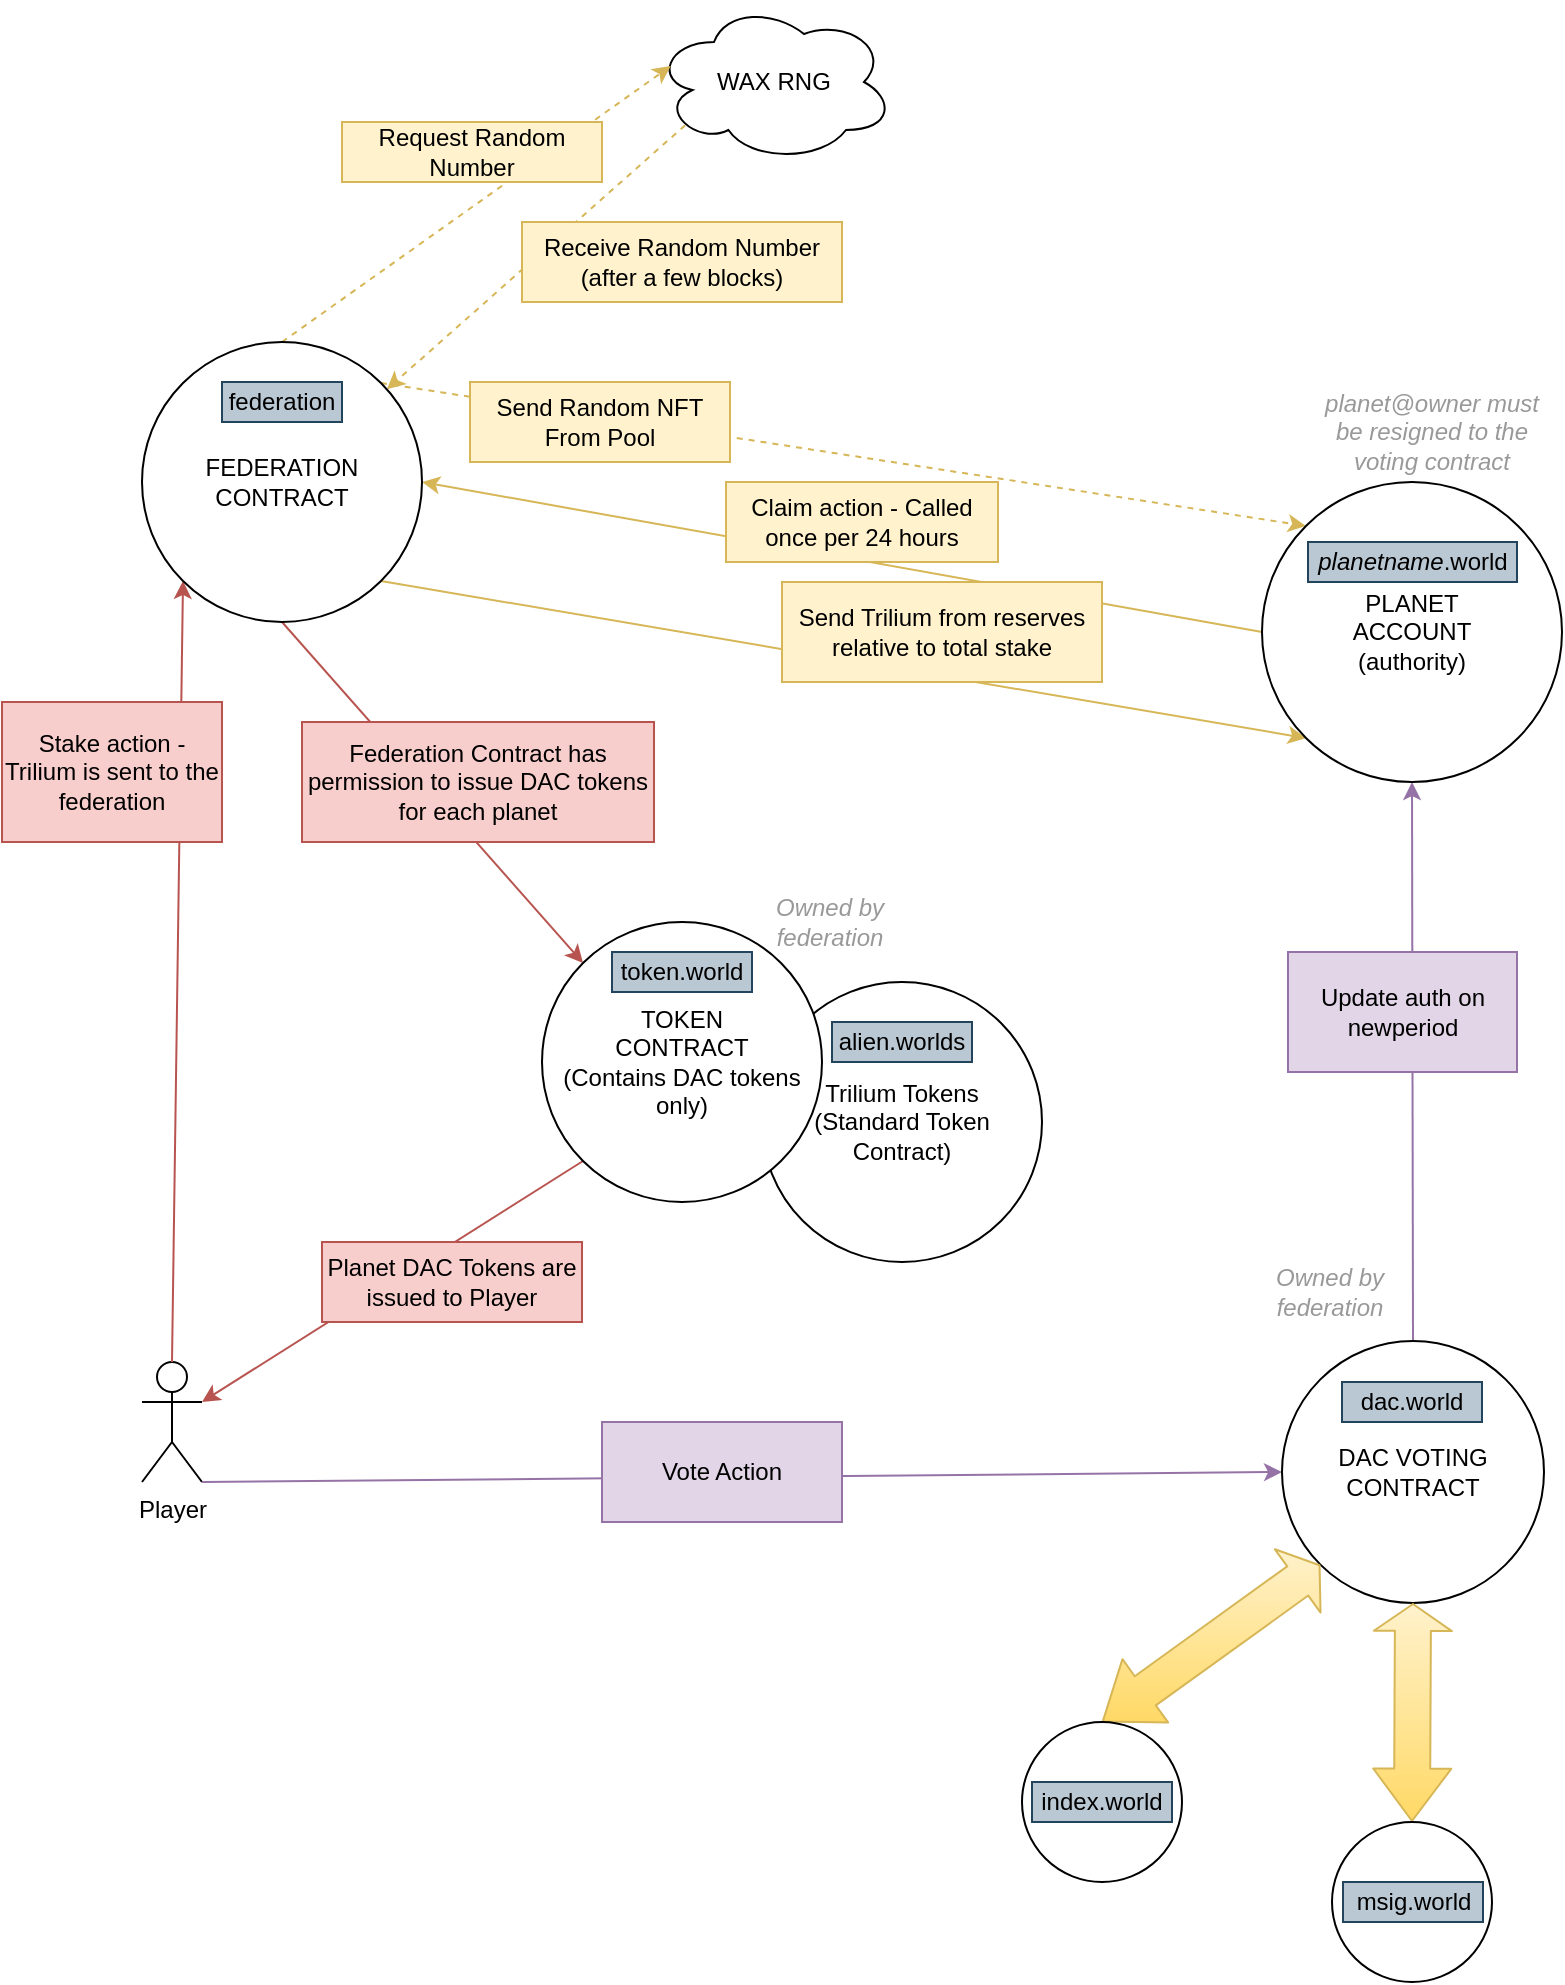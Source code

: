 <mxfile version="12.9.10" type="device"><diagram id="C5RBs43oDa-KdzZeNtuy" name="Page-1"><mxGraphModel dx="1194" dy="751" grid="1" gridSize="10" guides="1" tooltips="1" connect="1" arrows="1" fold="1" page="1" pageScale="1" pageWidth="827" pageHeight="1169" math="0" shadow="0"><root><mxCell id="WIyWlLk6GJQsqaUBKTNV-0"/><mxCell id="WIyWlLk6GJQsqaUBKTNV-1" parent="WIyWlLk6GJQsqaUBKTNV-0"/><mxCell id="J0jpHVUbgSggmHtj_Ecq-12" value="" style="group" vertex="1" connectable="0" parent="WIyWlLk6GJQsqaUBKTNV-1"><mxGeometry x="400" y="600" width="140" height="140" as="geometry"/></mxCell><mxCell id="J0jpHVUbgSggmHtj_Ecq-10" value="Trilium Tokens&lt;br&gt;(Standard Token Contract)" style="ellipse;whiteSpace=wrap;html=1;aspect=fixed;" vertex="1" parent="J0jpHVUbgSggmHtj_Ecq-12"><mxGeometry width="140" height="140" as="geometry"/></mxCell><mxCell id="J0jpHVUbgSggmHtj_Ecq-11" value="alien.worlds" style="text;html=1;strokeColor=#23445d;fillColor=#bac8d3;align=center;verticalAlign=middle;whiteSpace=wrap;rounded=0;" vertex="1" parent="J0jpHVUbgSggmHtj_Ecq-12"><mxGeometry x="35" y="20" width="70" height="20" as="geometry"/></mxCell><mxCell id="LPSPJqgll8IY42moUedL-3" value="Player" style="shape=umlActor;verticalLabelPosition=bottom;labelBackgroundColor=#ffffff;verticalAlign=top;html=1;outlineConnect=0;" parent="WIyWlLk6GJQsqaUBKTNV-1" vertex="1"><mxGeometry x="90" y="790" width="30" height="60" as="geometry"/></mxCell><mxCell id="LPSPJqgll8IY42moUedL-7" value="" style="endArrow=classic;html=1;exitX=0.5;exitY=0;exitDx=0;exitDy=0;exitPerimeter=0;entryX=0;entryY=1;entryDx=0;entryDy=0;fillColor=#f8cecc;strokeColor=#b85450;" parent="WIyWlLk6GJQsqaUBKTNV-1" source="LPSPJqgll8IY42moUedL-3" target="LPSPJqgll8IY42moUedL-2" edge="1"><mxGeometry width="50" height="50" relative="1" as="geometry"><mxPoint x="360" y="630" as="sourcePoint"/><mxPoint x="410" y="580" as="targetPoint"/></mxGeometry></mxCell><mxCell id="LPSPJqgll8IY42moUedL-8" value="Stake action - Trilium is sent to the federation" style="text;html=1;strokeColor=#b85450;fillColor=#f8cecc;align=center;verticalAlign=middle;whiteSpace=wrap;rounded=0;" parent="WIyWlLk6GJQsqaUBKTNV-1" vertex="1"><mxGeometry x="20" y="460" width="110" height="70" as="geometry"/></mxCell><mxCell id="LPSPJqgll8IY42moUedL-9" value="" style="endArrow=classic;html=1;entryX=0;entryY=0;entryDx=0;entryDy=0;exitX=0.5;exitY=1;exitDx=0;exitDy=0;fillColor=#f8cecc;strokeColor=#b85450;" parent="WIyWlLk6GJQsqaUBKTNV-1" source="LPSPJqgll8IY42moUedL-2" target="LPSPJqgll8IY42moUedL-1" edge="1"><mxGeometry width="50" height="50" relative="1" as="geometry"><mxPoint x="360" y="630" as="sourcePoint"/><mxPoint x="410" y="580" as="targetPoint"/></mxGeometry></mxCell><mxCell id="LPSPJqgll8IY42moUedL-10" value="Federation Contract has permission to issue DAC tokens for each planet" style="text;html=1;strokeColor=#b85450;fillColor=#f8cecc;align=center;verticalAlign=middle;whiteSpace=wrap;rounded=0;" parent="WIyWlLk6GJQsqaUBKTNV-1" vertex="1"><mxGeometry x="170" y="470" width="176" height="60" as="geometry"/></mxCell><mxCell id="LPSPJqgll8IY42moUedL-11" value="" style="endArrow=classic;html=1;entryX=1;entryY=0.333;entryDx=0;entryDy=0;entryPerimeter=0;exitX=0;exitY=1;exitDx=0;exitDy=0;fillColor=#f8cecc;strokeColor=#b85450;" parent="WIyWlLk6GJQsqaUBKTNV-1" source="LPSPJqgll8IY42moUedL-1" target="LPSPJqgll8IY42moUedL-3" edge="1"><mxGeometry width="50" height="50" relative="1" as="geometry"><mxPoint x="360" y="630" as="sourcePoint"/><mxPoint x="410" y="580" as="targetPoint"/></mxGeometry></mxCell><mxCell id="LPSPJqgll8IY42moUedL-12" value="Planet DAC Tokens are issued to Player" style="text;html=1;strokeColor=#b85450;fillColor=#f8cecc;align=center;verticalAlign=middle;whiteSpace=wrap;rounded=0;" parent="WIyWlLk6GJQsqaUBKTNV-1" vertex="1"><mxGeometry x="180" y="730" width="130" height="40" as="geometry"/></mxCell><mxCell id="LPSPJqgll8IY42moUedL-14" value="" style="endArrow=classic;html=1;exitX=1;exitY=1;exitDx=0;exitDy=0;exitPerimeter=0;entryX=0;entryY=0.5;entryDx=0;entryDy=0;fillColor=#e1d5e7;strokeColor=#9673a6;" parent="WIyWlLk6GJQsqaUBKTNV-1" source="LPSPJqgll8IY42moUedL-3" target="LPSPJqgll8IY42moUedL-13" edge="1"><mxGeometry width="50" height="50" relative="1" as="geometry"><mxPoint x="360" y="630" as="sourcePoint"/><mxPoint x="410" y="580" as="targetPoint"/></mxGeometry></mxCell><mxCell id="LPSPJqgll8IY42moUedL-15" value="Vote Action" style="text;html=1;strokeColor=#9673a6;fillColor=#e1d5e7;align=center;verticalAlign=middle;whiteSpace=wrap;rounded=0;" parent="WIyWlLk6GJQsqaUBKTNV-1" vertex="1"><mxGeometry x="320" y="820" width="120" height="50" as="geometry"/></mxCell><mxCell id="LPSPJqgll8IY42moUedL-18" value="" style="endArrow=classic;html=1;entryX=0.5;entryY=1;entryDx=0;entryDy=0;exitX=0.5;exitY=0;exitDx=0;exitDy=0;fillColor=#e1d5e7;strokeColor=#9673a6;" parent="WIyWlLk6GJQsqaUBKTNV-1" source="LPSPJqgll8IY42moUedL-13" target="LPSPJqgll8IY42moUedL-6" edge="1"><mxGeometry width="50" height="50" relative="1" as="geometry"><mxPoint x="560" y="750" as="sourcePoint"/><mxPoint x="610" y="700" as="targetPoint"/></mxGeometry></mxCell><mxCell id="LPSPJqgll8IY42moUedL-19" value="Update auth on newperiod" style="text;html=1;strokeColor=#9673a6;fillColor=#e1d5e7;align=center;verticalAlign=middle;whiteSpace=wrap;rounded=0;" parent="WIyWlLk6GJQsqaUBKTNV-1" vertex="1"><mxGeometry x="663" y="585" width="114.5" height="60" as="geometry"/></mxCell><mxCell id="LPSPJqgll8IY42moUedL-20" value="&lt;i&gt;&lt;font color=&quot;#999999&quot;&gt;planet@owner must be resigned to the voting contract&lt;br&gt;&lt;/font&gt;&lt;/i&gt;" style="text;html=1;strokeColor=none;fillColor=none;align=center;verticalAlign=middle;whiteSpace=wrap;rounded=0;" parent="WIyWlLk6GJQsqaUBKTNV-1" vertex="1"><mxGeometry x="680" y="300" width="110" height="50" as="geometry"/></mxCell><mxCell id="LPSPJqgll8IY42moUedL-21" value="" style="endArrow=classic;html=1;entryX=1;entryY=0.5;entryDx=0;entryDy=0;exitX=0;exitY=0.5;exitDx=0;exitDy=0;fillColor=#fff2cc;strokeColor=#d6b656;" parent="WIyWlLk6GJQsqaUBKTNV-1" source="LPSPJqgll8IY42moUedL-6" target="LPSPJqgll8IY42moUedL-2" edge="1"><mxGeometry width="50" height="50" relative="1" as="geometry"><mxPoint x="360" y="630" as="sourcePoint"/><mxPoint x="410" y="580" as="targetPoint"/></mxGeometry></mxCell><mxCell id="LPSPJqgll8IY42moUedL-22" value="Claim action - Called once per 24 hours" style="text;html=1;strokeColor=#d6b656;fillColor=#fff2cc;align=center;verticalAlign=middle;whiteSpace=wrap;rounded=0;" parent="WIyWlLk6GJQsqaUBKTNV-1" vertex="1"><mxGeometry x="382" y="350" width="136" height="40" as="geometry"/></mxCell><mxCell id="LPSPJqgll8IY42moUedL-27" value="" style="endArrow=classic;html=1;entryX=0;entryY=1;entryDx=0;entryDy=0;exitX=1;exitY=1;exitDx=0;exitDy=0;fillColor=#fff2cc;strokeColor=#d6b656;" parent="WIyWlLk6GJQsqaUBKTNV-1" source="LPSPJqgll8IY42moUedL-2" target="LPSPJqgll8IY42moUedL-6" edge="1"><mxGeometry width="50" height="50" relative="1" as="geometry"><mxPoint x="360" y="630" as="sourcePoint"/><mxPoint x="410" y="580" as="targetPoint"/></mxGeometry></mxCell><mxCell id="LPSPJqgll8IY42moUedL-28" value="Send Trilium from reserves relative to total stake" style="text;html=1;strokeColor=#d6b656;fillColor=#fff2cc;align=center;verticalAlign=middle;whiteSpace=wrap;rounded=0;" parent="WIyWlLk6GJQsqaUBKTNV-1" vertex="1"><mxGeometry x="410" y="400" width="160" height="50" as="geometry"/></mxCell><mxCell id="LPSPJqgll8IY42moUedL-29" value="&lt;i&gt;&lt;font color=&quot;#999999&quot;&gt;Owned by federation&lt;/font&gt;&lt;/i&gt;" style="text;html=1;strokeColor=none;fillColor=none;align=center;verticalAlign=middle;whiteSpace=wrap;rounded=0;" parent="WIyWlLk6GJQsqaUBKTNV-1" vertex="1"><mxGeometry x="400" y="555" width="68" height="30" as="geometry"/></mxCell><mxCell id="LPSPJqgll8IY42moUedL-30" value="&lt;i&gt;&lt;font color=&quot;#999999&quot;&gt;Owned by federation&lt;/font&gt;&lt;/i&gt;" style="text;html=1;strokeColor=none;fillColor=none;align=center;verticalAlign=middle;whiteSpace=wrap;rounded=0;" parent="WIyWlLk6GJQsqaUBKTNV-1" vertex="1"><mxGeometry x="650" y="740" width="68" height="30" as="geometry"/></mxCell><mxCell id="LPSPJqgll8IY42moUedL-31" value="WAX RNG" style="ellipse;shape=cloud;whiteSpace=wrap;html=1;" parent="WIyWlLk6GJQsqaUBKTNV-1" vertex="1"><mxGeometry x="346" y="110" width="120" height="80" as="geometry"/></mxCell><mxCell id="LPSPJqgll8IY42moUedL-32" value="" style="endArrow=classic;html=1;entryX=0.07;entryY=0.4;entryDx=0;entryDy=0;entryPerimeter=0;exitX=0.5;exitY=0;exitDx=0;exitDy=0;dashed=1;fillColor=#fff2cc;strokeColor=#d6b656;" parent="WIyWlLk6GJQsqaUBKTNV-1" source="LPSPJqgll8IY42moUedL-2" target="LPSPJqgll8IY42moUedL-31" edge="1"><mxGeometry width="50" height="50" relative="1" as="geometry"><mxPoint x="390" y="340" as="sourcePoint"/><mxPoint x="440" y="290" as="targetPoint"/></mxGeometry></mxCell><mxCell id="LPSPJqgll8IY42moUedL-33" value="Request Random Number" style="text;html=1;strokeColor=#d6b656;fillColor=#fff2cc;align=center;verticalAlign=middle;whiteSpace=wrap;rounded=0;" parent="WIyWlLk6GJQsqaUBKTNV-1" vertex="1"><mxGeometry x="190" y="170" width="130" height="30" as="geometry"/></mxCell><mxCell id="LPSPJqgll8IY42moUedL-34" value="" style="endArrow=classic;html=1;exitX=0.13;exitY=0.77;exitDx=0;exitDy=0;dashed=1;fillColor=#fff2cc;strokeColor=#d6b656;exitPerimeter=0;" parent="WIyWlLk6GJQsqaUBKTNV-1" source="LPSPJqgll8IY42moUedL-31" target="LPSPJqgll8IY42moUedL-2" edge="1"><mxGeometry width="50" height="50" relative="1" as="geometry"><mxPoint x="180" y="300" as="sourcePoint"/><mxPoint x="350" y="280" as="targetPoint"/></mxGeometry></mxCell><mxCell id="LPSPJqgll8IY42moUedL-35" value="Receive Random Number (after a few blocks)" style="text;html=1;strokeColor=#d6b656;fillColor=#fff2cc;align=center;verticalAlign=middle;whiteSpace=wrap;rounded=0;" parent="WIyWlLk6GJQsqaUBKTNV-1" vertex="1"><mxGeometry x="280" y="220" width="160" height="40" as="geometry"/></mxCell><mxCell id="LPSPJqgll8IY42moUedL-36" value="" style="endArrow=classic;html=1;exitX=1;exitY=0;exitDx=0;exitDy=0;dashed=1;fillColor=#fff2cc;strokeColor=#d6b656;entryX=0;entryY=0;entryDx=0;entryDy=0;" parent="WIyWlLk6GJQsqaUBKTNV-1" source="LPSPJqgll8IY42moUedL-2" target="LPSPJqgll8IY42moUedL-6" edge="1"><mxGeometry width="50" height="50" relative="1" as="geometry"><mxPoint x="371.6" y="181.6" as="sourcePoint"/><mxPoint x="229.888" y="320.896" as="targetPoint"/></mxGeometry></mxCell><mxCell id="LPSPJqgll8IY42moUedL-37" value="Send Random NFT From Pool" style="text;html=1;strokeColor=#d6b656;fillColor=#fff2cc;align=center;verticalAlign=middle;whiteSpace=wrap;rounded=0;" parent="WIyWlLk6GJQsqaUBKTNV-1" vertex="1"><mxGeometry x="254" y="300" width="130" height="40" as="geometry"/></mxCell><mxCell id="J0jpHVUbgSggmHtj_Ecq-5" value="" style="group" vertex="1" connectable="0" parent="WIyWlLk6GJQsqaUBKTNV-1"><mxGeometry x="290" y="570" width="140" height="140" as="geometry"/></mxCell><mxCell id="J0jpHVUbgSggmHtj_Ecq-7" value="" style="group" vertex="1" connectable="0" parent="J0jpHVUbgSggmHtj_Ecq-5"><mxGeometry width="140" height="140" as="geometry"/></mxCell><mxCell id="LPSPJqgll8IY42moUedL-1" value="TOKEN&lt;br&gt;CONTRACT&lt;br&gt;(Contains DAC tokens only)" style="ellipse;whiteSpace=wrap;html=1;aspect=fixed;" parent="J0jpHVUbgSggmHtj_Ecq-7" vertex="1"><mxGeometry width="140" height="140" as="geometry"/></mxCell><mxCell id="J0jpHVUbgSggmHtj_Ecq-2" value="token.world" style="text;html=1;strokeColor=#23445d;fillColor=#bac8d3;align=center;verticalAlign=middle;whiteSpace=wrap;rounded=0;" vertex="1" parent="J0jpHVUbgSggmHtj_Ecq-7"><mxGeometry x="35" y="15" width="70" height="20" as="geometry"/></mxCell><mxCell id="J0jpHVUbgSggmHtj_Ecq-6" value="" style="group" vertex="1" connectable="0" parent="WIyWlLk6GJQsqaUBKTNV-1"><mxGeometry x="90" y="280" width="140" height="140" as="geometry"/></mxCell><mxCell id="LPSPJqgll8IY42moUedL-2" value="FEDERATION&lt;br&gt;CONTRACT" style="ellipse;whiteSpace=wrap;html=1;aspect=fixed;" parent="J0jpHVUbgSggmHtj_Ecq-6" vertex="1"><mxGeometry width="140" height="140" as="geometry"/></mxCell><mxCell id="J0jpHVUbgSggmHtj_Ecq-3" value="federation" style="text;html=1;strokeColor=#23445d;fillColor=#bac8d3;align=center;verticalAlign=middle;whiteSpace=wrap;rounded=0;" vertex="1" parent="J0jpHVUbgSggmHtj_Ecq-6"><mxGeometry x="40" y="20" width="60" height="20" as="geometry"/></mxCell><mxCell id="J0jpHVUbgSggmHtj_Ecq-8" value="" style="group" vertex="1" connectable="0" parent="WIyWlLk6GJQsqaUBKTNV-1"><mxGeometry x="660" y="779.5" width="131" height="131" as="geometry"/></mxCell><mxCell id="J0jpHVUbgSggmHtj_Ecq-4" value="" style="group" vertex="1" connectable="0" parent="J0jpHVUbgSggmHtj_Ecq-8"><mxGeometry width="131" height="131" as="geometry"/></mxCell><mxCell id="LPSPJqgll8IY42moUedL-13" value="DAC VOTING CONTRACT" style="ellipse;whiteSpace=wrap;html=1;aspect=fixed;" parent="J0jpHVUbgSggmHtj_Ecq-4" vertex="1"><mxGeometry width="131" height="131" as="geometry"/></mxCell><mxCell id="J0jpHVUbgSggmHtj_Ecq-0" value="dac.world" style="text;html=1;strokeColor=#23445d;fillColor=#bac8d3;align=center;verticalAlign=middle;whiteSpace=wrap;rounded=0;" vertex="1" parent="J0jpHVUbgSggmHtj_Ecq-4"><mxGeometry x="30" y="20.5" width="70" height="20" as="geometry"/></mxCell><mxCell id="J0jpHVUbgSggmHtj_Ecq-9" value="" style="group" vertex="1" connectable="0" parent="WIyWlLk6GJQsqaUBKTNV-1"><mxGeometry x="650" y="350" width="150" height="150" as="geometry"/></mxCell><mxCell id="LPSPJqgll8IY42moUedL-6" value="PLANET&lt;br&gt;ACCOUNT&lt;br&gt;(authority)" style="ellipse;whiteSpace=wrap;html=1;aspect=fixed;" parent="J0jpHVUbgSggmHtj_Ecq-9" vertex="1"><mxGeometry width="150" height="150" as="geometry"/></mxCell><mxCell id="J0jpHVUbgSggmHtj_Ecq-1" value="&lt;i&gt;planetname&lt;/i&gt;.world" style="text;html=1;strokeColor=#23445d;fillColor=#bac8d3;align=center;verticalAlign=middle;whiteSpace=wrap;rounded=0;" vertex="1" parent="J0jpHVUbgSggmHtj_Ecq-9"><mxGeometry x="23" y="30" width="104.5" height="20" as="geometry"/></mxCell><mxCell id="J0jpHVUbgSggmHtj_Ecq-13" value="" style="shape=flexArrow;endArrow=classic;startArrow=classic;html=1;width=18;startSize=8.39;endSize=4.15;entryX=0;entryY=1;entryDx=0;entryDy=0;exitX=0.5;exitY=0;exitDx=0;exitDy=0;gradientColor=#ffd966;fillColor=#fff2cc;strokeColor=#d6b656;" edge="1" parent="WIyWlLk6GJQsqaUBKTNV-1" source="J0jpHVUbgSggmHtj_Ecq-15" target="LPSPJqgll8IY42moUedL-13"><mxGeometry width="50" height="50" relative="1" as="geometry"><mxPoint x="600" y="980" as="sourcePoint"/><mxPoint x="460" y="890" as="targetPoint"/><Array as="points"/></mxGeometry></mxCell><mxCell id="J0jpHVUbgSggmHtj_Ecq-14" value="" style="shape=flexArrow;endArrow=classic;startArrow=classic;html=1;width=18;startSize=8.39;endSize=4.15;entryX=0.5;entryY=1;entryDx=0;entryDy=0;exitX=0.5;exitY=0;exitDx=0;exitDy=0;gradientColor=#ffd966;fillColor=#fff2cc;strokeColor=#d6b656;" edge="1" parent="WIyWlLk6GJQsqaUBKTNV-1" source="J0jpHVUbgSggmHtj_Ecq-16" target="LPSPJqgll8IY42moUedL-13"><mxGeometry width="50" height="50" relative="1" as="geometry"><mxPoint x="670" y="1020" as="sourcePoint"/><mxPoint x="689.185" y="901.315" as="targetPoint"/><Array as="points"/></mxGeometry></mxCell><mxCell id="J0jpHVUbgSggmHtj_Ecq-21" value="" style="group" vertex="1" connectable="0" parent="WIyWlLk6GJQsqaUBKTNV-1"><mxGeometry x="530" y="970" width="80" height="80" as="geometry"/></mxCell><mxCell id="J0jpHVUbgSggmHtj_Ecq-15" value="" style="ellipse;whiteSpace=wrap;html=1;aspect=fixed;" vertex="1" parent="J0jpHVUbgSggmHtj_Ecq-21"><mxGeometry width="80" height="80" as="geometry"/></mxCell><mxCell id="J0jpHVUbgSggmHtj_Ecq-17" value="index.world" style="text;html=1;strokeColor=#23445d;fillColor=#bac8d3;align=center;verticalAlign=middle;whiteSpace=wrap;rounded=0;" vertex="1" parent="J0jpHVUbgSggmHtj_Ecq-21"><mxGeometry x="5" y="30" width="70" height="20" as="geometry"/></mxCell><mxCell id="J0jpHVUbgSggmHtj_Ecq-22" value="" style="group" vertex="1" connectable="0" parent="WIyWlLk6GJQsqaUBKTNV-1"><mxGeometry x="685" y="1020" width="80" height="80" as="geometry"/></mxCell><mxCell id="J0jpHVUbgSggmHtj_Ecq-16" value="" style="ellipse;whiteSpace=wrap;html=1;aspect=fixed;" vertex="1" parent="J0jpHVUbgSggmHtj_Ecq-22"><mxGeometry width="80" height="80" as="geometry"/></mxCell><mxCell id="J0jpHVUbgSggmHtj_Ecq-20" value="msig.world" style="text;html=1;strokeColor=#23445d;fillColor=#bac8d3;align=center;verticalAlign=middle;whiteSpace=wrap;rounded=0;" vertex="1" parent="J0jpHVUbgSggmHtj_Ecq-22"><mxGeometry x="5.5" y="30" width="70" height="20" as="geometry"/></mxCell></root></mxGraphModel></diagram></mxfile>